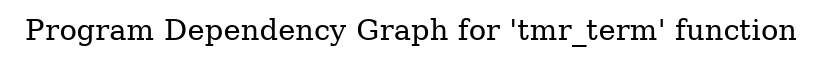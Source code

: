 digraph "Program Dependency Graph for 'tmr_term' function" {
	label="Program Dependency Graph for 'tmr_term' function";

}
